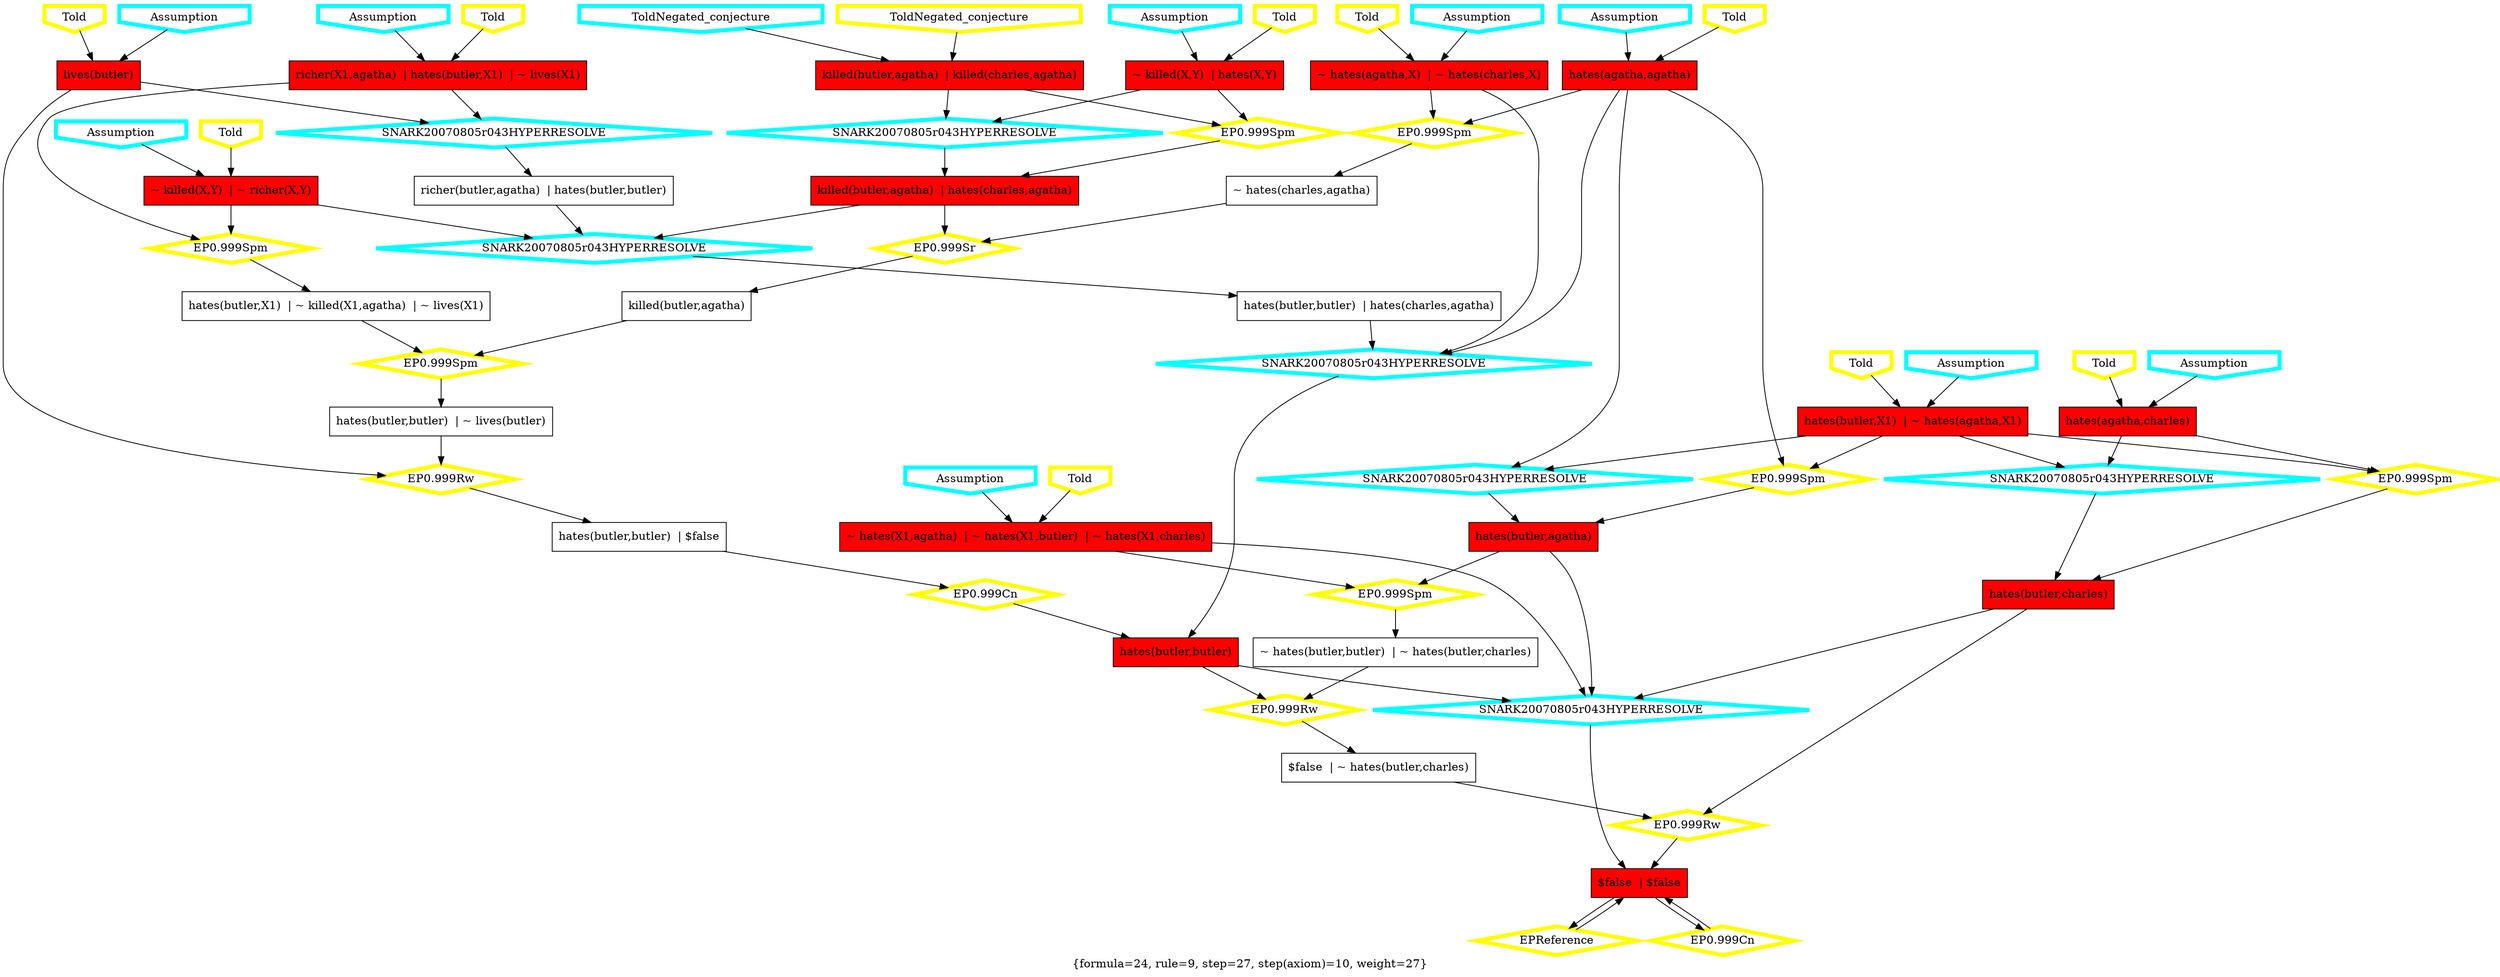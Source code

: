 digraph g 
{ labelloc=b label="{formula=24, rule=9, step=27, step(axiom)=10, weight=27}"  
 "x_517" [ URL="http://inference-web.org/proofs/tptp/Solutions/PUZ/PUZ001-1/EP---1.1/answer.owl#ns_5_conclusion" color="black" shape="box" label="~ hates(agatha,X1)  | ~ hates(charles,X1)" fillcolor="red" style="filled"  ];
  "x_505" [ URL="http://inference-web.org/proofs/tptp/Solutions/PUZ/PUZ001-1/EP---1.1/answer.owl#ns_14_conclusion" color="black" shape="box" label="hates(butler,agatha)" fillcolor="red" style="filled"  ];
  "x_504" [ URL="http://inference-web.org/proofs/tptp/Solutions/PUZ/PUZ001-1/SNARK---20080805r005/answer.owl#ns_no_one_hates_everyone_conclusion" color="black" shape="box" label="~ hates(X,agatha)  | ~ hates(X,butler)  | ~ hates(X,charles)" fillcolor="red" style="filled"  ];
  "x_519" [ URL="http://inference-web.org/proofs/tptp/Solutions/PUZ/PUZ001-1/SNARK---20080805r005/answer.owl#ns_17_conclusion" color="black" shape="box" label="hates(butler,butler)  | hates(charles,agatha)" fillcolor="white" style="filled"  ];
  "x_520" [ URL="http://inference-web.org/proofs/tptp/Solutions/PUZ/PUZ001-1/SNARK---20080805r005/answer.owl#ns_agatha_hates_charles_conclusion" color="black" shape="box" label="hates(agatha,charles)" fillcolor="red" style="filled"  ];
  "x_548" [ URL="http://inference-web.org/proofs/tptp/Solutions/PUZ/PUZ001-1/EP---1.1/answer.owl#ns_4_conclusion" color="black" shape="box" label="~ killed(X1,X2)  | ~ richer(X1,X2)" fillcolor="red" style="filled"  ];
  "x_548" [ URL="http://inference-web.org/proofs/tptp/Solutions/PUZ/PUZ001-1/SNARK---20080805r005/answer.owl#ns_poorer_killer_conclusion" color="black" shape="box" label="~ killed(X,Y)  | ~ richer(X,Y)" fillcolor="red" style="filled"  ];
  "x_550" [ URL="http://inference-web.org/proofs/tptp/Solutions/PUZ/PUZ001-1/EP---1.1/answer.owl#ns_16_conclusion" color="black" shape="box" label="~ hates(charles,agatha)" fillcolor="white" style="filled"  ];
  "x_507" [ URL="http://inference-web.org/proofs/tptp/Solutions/PUZ/PUZ001-1/EP---1.1/answer.owl#ns_31_conclusion" color="black" shape="box" label="hates(butler,butler)" fillcolor="red" style="filled"  ];
  "x_552" [ URL="http://inference-web.org/proofs/tptp/Solutions/PUZ/PUZ001-1/EP---1.1/answer.owl#ns_22_conclusion" color="black" shape="box" label="~ hates(butler,butler)  | ~ hates(butler,charles)" fillcolor="white" style="filled"  ];
  "x_506" [ URL="http://inference-web.org/proofs/tptp/Solutions/PUZ/PUZ001-1/SNARK---20080805r005/answer.owl#ns_14_conclusion" color="black" shape="box" label="hates(butler,charles)" fillcolor="red" style="filled"  ];
  "x_527" [ URL="http://inference-web.org/proofs/tptp/Solutions/PUZ/PUZ001-1/EP---1.1/answer.owl#ns_34_conclusion" color="black" shape="box" label="$false" fillcolor="red" style="filled"  ];
  "x_507" [ URL="http://inference-web.org/proofs/tptp/Solutions/PUZ/PUZ001-1/SNARK---20080805r005/answer.owl#ns_18_conclusion" color="black" shape="box" label="hates(butler,butler)" fillcolor="red" style="filled"  ];
  "x_554" [ URL="http://inference-web.org/proofs/tptp/Solutions/PUZ/PUZ001-1/SNARK---20080805r005/answer.owl#ns_same_hates_conclusion" color="black" shape="box" label="~ hates(agatha,X)  | hates(butler,X)" fillcolor="red" style="filled"  ];
  "x_556" [ URL="http://inference-web.org/proofs/tptp/Solutions/PUZ/PUZ001-1/EP---1.1/answer.owl#ns_13_conclusion" color="black" shape="box" label="hates(charles,agatha)  | killed(butler,agatha)" fillcolor="red" style="filled"  ];
  "x_556" [ URL="http://inference-web.org/proofs/tptp/Solutions/PUZ/PUZ001-1/SNARK---20080805r005/answer.owl#ns_15_conclusion" color="black" shape="box" label="killed(butler,agatha)  | hates(charles,agatha)" fillcolor="red" style="filled"  ];
  "x_554" [ URL="http://inference-web.org/proofs/tptp/Solutions/PUZ/PUZ001-1/EP---1.1/answer.owl#ns_10_conclusion" color="black" shape="box" label="hates(butler,X1)  | ~ hates(agatha,X1)" fillcolor="red" style="filled"  ];
  "x_520" [ URL="http://inference-web.org/proofs/tptp/Solutions/PUZ/PUZ001-1/EP---1.1/answer.owl#ns_8_conclusion" color="black" shape="box" label="hates(agatha,charles)" fillcolor="red" style="filled"  ];
  "x_486" [ URL="http://inference-web.org/proofs/tptp/Solutions/PUZ/PUZ001-1/EP---1.1/answer.owl#ns_9_conclusion" color="black" shape="box" label="hates(X1,X2)  | ~ killed(X1,X2)" fillcolor="red" style="filled"  ];
  "x_484" [ URL="http://inference-web.org/proofs/tptp/Solutions/PUZ/PUZ001-1/EP---1.1/answer.owl#ns_29_conclusion" color="black" shape="box" label="hates(butler,butler)  | ~ lives(butler)" fillcolor="white" style="filled"  ];
  "x_485" [ URL="http://inference-web.org/proofs/tptp/Solutions/PUZ/PUZ001-1/EP---1.1/answer.owl#ns_18_conclusion" color="black" shape="box" label="hates(butler,X1)  | ~ killed(X1,agatha)  | ~ lives(X1)" fillcolor="white" style="filled"  ];
  "x_486" [ URL="http://inference-web.org/proofs/tptp/Solutions/PUZ/PUZ001-1/SNARK---20080805r005/answer.owl#ns_killer_hates_victim_conclusion" color="black" shape="box" label="~ killed(X,Y)  | hates(X,Y)" fillcolor="red" style="filled"  ];
  "x_562" [ URL="http://inference-web.org/proofs/tptp/Solutions/PUZ/PUZ001-1/EP---1.1/answer.owl#ns_32_conclusion" color="black" shape="box" label="$false  | ~ hates(butler,charles)" fillcolor="white" style="filled"  ];
  "x_517" [ URL="http://inference-web.org/proofs/tptp/Solutions/PUZ/PUZ001-1/SNARK---20080805r005/answer.owl#ns_different_hates_conclusion" color="black" shape="box" label="~ hates(agatha,X)  | ~ hates(charles,X)" fillcolor="red" style="filled"  ];
  "x_538" [ URL="http://inference-web.org/proofs/tptp/Solutions/PUZ/PUZ001-1/EP---1.1/answer.owl#ns_2_conclusion" color="black" shape="box" label="lives(butler)" fillcolor="red" style="filled"  ];
  "x_527" [ URL="http://inference-web.org/proofs/tptp/Solutions/PUZ/PUZ001-1/SNARK---20080805r005/answer.owl#ns_19_conclusion" color="black" shape="box" label="$false" fillcolor="red" style="filled"  ];
  "x_505" [ URL="http://inference-web.org/proofs/tptp/Solutions/PUZ/PUZ001-1/SNARK---20080805r005/answer.owl#ns_13_conclusion" color="black" shape="box" label="hates(butler,agatha)" fillcolor="red" style="filled"  ];
  "x_565" [ URL="http://inference-web.org/proofs/tptp/Solutions/PUZ/PUZ001-1/EP---1.1/answer.owl#ns_7_conclusion" color="black" shape="box" label="hates(agatha,agatha)" fillcolor="red" style="filled"  ];
  "x_506" [ URL="http://inference-web.org/proofs/tptp/Solutions/PUZ/PUZ001-1/EP---1.1/answer.owl#ns_15_conclusion" color="black" shape="box" label="hates(butler,charles)" fillcolor="red" style="filled"  ];
  "x_565" [ URL="http://inference-web.org/proofs/tptp/Solutions/PUZ/PUZ001-1/SNARK---20080805r005/answer.owl#ns_agatha_hates_agatha_conclusion" color="black" shape="box" label="hates(agatha,agatha)" fillcolor="red" style="filled"  ];
  "x_567" [ URL="http://inference-web.org/proofs/tptp/Solutions/PUZ/PUZ001-1/EP---1.1/answer.owl#ns_30_conclusion" color="black" shape="box" label="hates(butler,butler)  | $false" fillcolor="white" style="filled"  ];
  "x_527" [ URL="http://inference-web.org/proofs/tptp/Solutions/PUZ/PUZ001-1/EP---1.1/answer.owl#ns_35_conclusion" color="black" shape="box" label="$false" fillcolor="red" style="filled"  ];
  "x_504" [ URL="http://inference-web.org/proofs/tptp/Solutions/PUZ/PUZ001-1/EP---1.1/answer.owl#ns_6_conclusion" color="black" shape="box" label="~ hates(X1,agatha)  | ~ hates(X1,butler)  | ~ hates(X1,charles)" fillcolor="red" style="filled"  ];
  "x_499" [ URL="http://inference-web.org/proofs/tptp/Solutions/PUZ/PUZ001-1/SNARK---20080805r005/answer.owl#ns_butler_hates_poor_conclusion" color="black" shape="box" label="~ lives(X)  | richer(X,agatha)  | hates(butler,X)" fillcolor="red" style="filled"  ];
  "x_544" [ URL="http://inference-web.org/proofs/tptp/Solutions/PUZ/PUZ001-1/SNARK---20080805r005/answer.owl#ns_16_conclusion" color="black" shape="box" label="richer(butler,agatha)  | hates(butler,butler)" fillcolor="white" style="filled"  ];
  "x_527" [ URL="http://inference-web.org/proofs/tptp/Solutions/PUZ/PUZ001-1/EP---1.1/answer.owl#ns_33_conclusion" color="black" shape="box" label="$false  | $false" fillcolor="red" style="filled"  ];
  "x_570" [ URL="http://inference-web.org/proofs/tptp/Solutions/PUZ/PUZ001-1/EP---1.1/answer.owl#ns_25_conclusion" color="black" shape="box" label="killed(butler,agatha)" fillcolor="white" style="filled"  ];
  "x_545" [ URL="http://inference-web.org/proofs/tptp/Solutions/PUZ/PUZ001-1/EP---1.1/answer.owl#ns_12_conclusion" color="black" shape="box" label="killed(butler,agatha)  | killed(charles,agatha)" fillcolor="red" style="filled"  ];
  "x_545" [ URL="http://inference-web.org/proofs/tptp/Solutions/PUZ/PUZ001-1/SNARK---20080805r005/answer.owl#ns_prove_neither_charles_nor_butler_did_it_conclusion" color="black" shape="box" label="killed(butler,agatha)  | killed(charles,agatha)" fillcolor="red" style="filled"  ];
  "x_538" [ URL="http://inference-web.org/proofs/tptp/Solutions/PUZ/PUZ001-1/SNARK---20080805r005/answer.owl#ns_butler_conclusion" color="black" shape="box" label="lives(butler)" fillcolor="red" style="filled"  ];
  "x_499" [ URL="http://inference-web.org/proofs/tptp/Solutions/PUZ/PUZ001-1/EP---1.1/answer.owl#ns_11_conclusion" color="black" shape="box" label="richer(X1,agatha)  | hates(butler,X1)  | ~ lives(X1)" fillcolor="red" style="filled"  ];
  "-7f6e1133:12459e1f3c9:-78a2" [ URL="http://browser.inference-web.org/iwbrowser/BrowseNodeSet?url=http%3A%2F%2Finference-web.org%2Fproofs%2Ftptp%2FSolutions%2FPUZ%2FPUZ001-1%2FSNARK---20080805r005%2Fanswer.owl%23ns_14" color="cyan" shape="diamond" label="SNARK20070805r043HYPERRESOLVE" fillcolor="white" style="filled" penwidth="5"  ];
  "-7f6e1133:12459e1f3c9:-78a2" -> "x_506";
  "x_520" -> "-7f6e1133:12459e1f3c9:-78a2";
  "x_554" -> "-7f6e1133:12459e1f3c9:-78a2";
  "-7f6e1133:12459e1f3c9:-7896" [ URL="http://browser.inference-web.org/iwbrowser/BrowseNodeSet?url=http%3A%2F%2Finference-web.org%2Fproofs%2Ftptp%2FSolutions%2FPUZ%2FPUZ001-1%2FSNARK---20080805r005%2Fanswer.owl%23ns_18" color="cyan" shape="diamond" label="SNARK20070805r043HYPERRESOLVE" fillcolor="white" style="filled" penwidth="5"  ];
  "-7f6e1133:12459e1f3c9:-7896" -> "x_507";
  "x_517" -> "-7f6e1133:12459e1f3c9:-7896";
  "x_519" -> "-7f6e1133:12459e1f3c9:-7896";
  "x_565" -> "-7f6e1133:12459e1f3c9:-7896";
  "-7f6e1133:12459e1f3c9:-785b" [ URL="http://browser.inference-web.org/iwbrowser/BrowseNodeSet?url=http%3A%2F%2Finference-web.org%2Fproofs%2Ftptp%2FSolutions%2FPUZ%2FPUZ001-1%2FEP---1.1%2Fanswer.owl%23ns_2" color="yellow" shape="invhouse" label="Told" fillcolor="white" style="filled" penwidth="5"  ];
  "-7f6e1133:12459e1f3c9:-785b" -> "x_538";
  "-7f6e1133:12459e1f3c9:-7855" [ URL="http://browser.inference-web.org/iwbrowser/BrowseNodeSet?url=http%3A%2F%2Finference-web.org%2Fproofs%2Ftptp%2FSolutions%2FPUZ%2FPUZ001-1%2FEP---1.1%2Fanswer.owl%23ns_25" color="yellow" shape="diamond" label="EP0.999Sr" fillcolor="white" style="filled" penwidth="5"  ];
  "-7f6e1133:12459e1f3c9:-7855" -> "x_570";
  "x_550" -> "-7f6e1133:12459e1f3c9:-7855";
  "x_556" -> "-7f6e1133:12459e1f3c9:-7855";
  "-7f6e1133:12459e1f3c9:-7837" [ URL="http://browser.inference-web.org/iwbrowser/BrowseNodeSet?url=http%3A%2F%2Finference-web.org%2Fproofs%2Ftptp%2FSolutions%2FPUZ%2FPUZ001-1%2FEP---1.1%2Fanswer.owl%23ns_22" color="yellow" shape="diamond" label="EP0.999Spm" fillcolor="white" style="filled" penwidth="5"  ];
  "-7f6e1133:12459e1f3c9:-7837" -> "x_552";
  "x_504" -> "-7f6e1133:12459e1f3c9:-7837";
  "x_505" -> "-7f6e1133:12459e1f3c9:-7837";
  "-7f6e1133:12459e1f3c9:-788e" [ URL="http://browser.inference-web.org/iwbrowser/BrowseNodeSet?url=http%3A%2F%2Finference-web.org%2Fproofs%2Ftptp%2FSolutions%2FPUZ%2FPUZ001-1%2FSNARK---20080805r005%2Fanswer.owl%23ns_15" color="cyan" shape="diamond" label="SNARK20070805r043HYPERRESOLVE" fillcolor="white" style="filled" penwidth="5"  ];
  "-7f6e1133:12459e1f3c9:-788e" -> "x_556";
  "x_486" -> "-7f6e1133:12459e1f3c9:-788e";
  "x_545" -> "-7f6e1133:12459e1f3c9:-788e";
  "-7f6e1133:12459e1f3c9:-7888" [ URL="http://browser.inference-web.org/iwbrowser/BrowseNodeSet?url=http%3A%2F%2Finference-web.org%2Fproofs%2Ftptp%2FSolutions%2FPUZ%2FPUZ001-1%2FSNARK---20080805r005%2Fanswer.owl%23ns_killer_hates_victim" color="cyan" shape="invhouse" label="Assumption" fillcolor="white" style="filled" penwidth="5"  ];
  "-7f6e1133:12459e1f3c9:-7888" -> "x_486";
  "-7f6e1133:12459e1f3c9:-7843" [ URL="http://browser.inference-web.org/iwbrowser/BrowseNodeSet?url=http%3A%2F%2Finference-web.org%2Fproofs%2Ftptp%2FSolutions%2FPUZ%2FPUZ001-1%2FEP---1.1%2Fanswer.owl%23ns_9" color="yellow" shape="invhouse" label="Told" fillcolor="white" style="filled" penwidth="5"  ];
  "-7f6e1133:12459e1f3c9:-7843" -> "x_486";
  "-7f6e1133:12459e1f3c9:-78aa" [ URL="http://browser.inference-web.org/iwbrowser/BrowseNodeSet?url=http%3A%2F%2Finference-web.org%2Fproofs%2Ftptp%2FSolutions%2FPUZ%2FPUZ001-1%2FSNARK---20080805r005%2Fanswer.owl%23ns_agatha_hates_agatha" color="cyan" shape="invhouse" label="Assumption" fillcolor="white" style="filled" penwidth="5"  ];
  "-7f6e1133:12459e1f3c9:-78aa" -> "x_565";
  "-7f6e1133:12459e1f3c9:-783a" [ URL="http://browser.inference-web.org/iwbrowser/BrowseNodeSet?url=http%3A%2F%2Finference-web.org%2Fproofs%2Ftptp%2FSolutions%2FPUZ%2FPUZ001-1%2FEP---1.1%2Fanswer.owl%23ns_4" color="yellow" shape="invhouse" label="Told" fillcolor="white" style="filled" penwidth="5"  ];
  "-7f6e1133:12459e1f3c9:-783a" -> "x_548";
  "-7f6e1133:12459e1f3c9:-789f" [ URL="http://browser.inference-web.org/iwbrowser/BrowseNodeSet?url=http%3A%2F%2Finference-web.org%2Fproofs%2Ftptp%2FSolutions%2FPUZ%2FPUZ001-1%2FSNARK---20080805r005%2Fanswer.owl%23ns_agatha_hates_charles" color="cyan" shape="invhouse" label="Assumption" fillcolor="white" style="filled" penwidth="5"  ];
  "-7f6e1133:12459e1f3c9:-789f" -> "x_520";
  "-7f6e1133:12459e1f3c9:-7876" [ URL="http://browser.inference-web.org/iwbrowser/BrowseNodeSet?url=http%3A%2F%2Finference-web.org%2Fproofs%2Ftptp%2FSolutions%2FPUZ%2FPUZ001-1%2FSNARK---20080805r005%2Fanswer.owl%23ns_no_one_hates_everyone" color="cyan" shape="invhouse" label="Assumption" fillcolor="white" style="filled" penwidth="5"  ];
  "-7f6e1133:12459e1f3c9:-7876" -> "x_504";
  "-7f6e1133:12459e1f3c9:-7831" [ URL="http://browser.inference-web.org/iwbrowser/BrowseNodeSet?url=http%3A%2F%2Finference-web.org%2Fproofs%2Ftptp%2FSolutions%2FPUZ%2FPUZ001-1%2FEP---1.1%2Fanswer.owl%23ns_6" color="yellow" shape="invhouse" label="Told" fillcolor="white" style="filled" penwidth="5"  ];
  "-7f6e1133:12459e1f3c9:-7831" -> "x_504";
  "-7f6e1133:12459e1f3c9:-784f" [ URL="http://browser.inference-web.org/iwbrowser/BrowseNodeSet?url=http%3A%2F%2Finference-web.org%2Fproofs%2Ftptp%2FSolutions%2FPUZ%2FPUZ001-1%2FEP---1.1%2Fanswer.owl%23ns_7" color="yellow" shape="invhouse" label="Told" fillcolor="white" style="filled" penwidth="5"  ];
  "-7f6e1133:12459e1f3c9:-784f" -> "x_565";
  "-7f6e1133:12459e1f3c9:-7866" [ URL="http://browser.inference-web.org/iwbrowser/BrowseNodeSet?url=http%3A%2F%2Finference-web.org%2Fproofs%2Ftptp%2FSolutions%2FPUZ%2FPUZ001-1%2FEP---1.1%2Fanswer.owl%23ns_8" color="yellow" shape="invhouse" label="Told" fillcolor="white" style="filled" penwidth="5"  ];
  "-7f6e1133:12459e1f3c9:-7866" -> "x_520";
  "-7f6e1133:12459e1f3c9:-7860" [ URL="http://browser.inference-web.org/iwbrowser/BrowseNodeSet?url=http%3A%2F%2Finference-web.org%2Fproofs%2Ftptp%2FSolutions%2FPUZ%2FPUZ001-1%2FEP---1.1%2Fanswer.owl%23ns_31" color="yellow" shape="diamond" label="EP0.999Cn" fillcolor="white" style="filled" penwidth="5"  ];
  "-7f6e1133:12459e1f3c9:-7860" -> "x_507";
  "x_567" -> "-7f6e1133:12459e1f3c9:-7860";
  "-7f6e1133:12459e1f3c9:-787f" [ URL="http://browser.inference-web.org/iwbrowser/BrowseNodeSet?url=http%3A%2F%2Finference-web.org%2Fproofs%2Ftptp%2FSolutions%2FPUZ%2FPUZ001-1%2FSNARK---20080805r005%2Fanswer.owl%23ns_butler_hates_poor" color="cyan" shape="invhouse" label="Assumption" fillcolor="white" style="filled" penwidth="5"  ];
  "-7f6e1133:12459e1f3c9:-787f" -> "x_499";
  "-7f6e1133:12459e1f3c9:-7849" [ URL="http://browser.inference-web.org/iwbrowser/BrowseNodeSet?url=http%3A%2F%2Finference-web.org%2Fproofs%2Ftptp%2FSolutions%2FPUZ%2FPUZ001-1%2FEP---1.1%2Fanswer.owl%23ns_13" color="yellow" shape="diamond" label="EP0.999Spm" fillcolor="white" style="filled" penwidth="5"  ];
  "-7f6e1133:12459e1f3c9:-7849" -> "x_556";
  "x_486" -> "-7f6e1133:12459e1f3c9:-7849";
  "x_545" -> "-7f6e1133:12459e1f3c9:-7849";
  "-7f6e1133:12459e1f3c9:-7869" [ URL="http://browser.inference-web.org/iwbrowser/BrowseNodeSet?url=http%3A%2F%2Finference-web.org%2Fproofs%2Ftptp%2FSolutions%2FPUZ%2FPUZ001-1%2FEP---1.1%2Fanswer.owl%23ns_15" color="yellow" shape="diamond" label="EP0.999Spm" fillcolor="white" style="filled" penwidth="5"  ];
  "-7f6e1133:12459e1f3c9:-7869" -> "x_506";
  "x_520" -> "-7f6e1133:12459e1f3c9:-7869";
  "x_554" -> "-7f6e1133:12459e1f3c9:-7869";
  "-7f6e1133:12459e1f3c9:-785e" [ URL="http://browser.inference-web.org/iwbrowser/BrowseNodeSet?url=http%3A%2F%2Finference-web.org%2Fproofs%2Ftptp%2FSolutions%2FPUZ%2FPUZ001-1%2FEP---1.1%2Fanswer.owl%23ns_30" color="yellow" shape="diamond" label="EP0.999Rw" fillcolor="white" style="filled" penwidth="5"  ];
  "-7f6e1133:12459e1f3c9:-785e" -> "x_567";
  "x_484" -> "-7f6e1133:12459e1f3c9:-785e";
  "x_538" -> "-7f6e1133:12459e1f3c9:-785e";
  "-7f6e1133:12459e1f3c9:-7840" [ URL="http://browser.inference-web.org/iwbrowser/BrowseNodeSet?url=http%3A%2F%2Finference-web.org%2Fproofs%2Ftptp%2FSolutions%2FPUZ%2FPUZ001-1%2FEP---1.1%2Fanswer.owl%23ns_18" color="yellow" shape="diamond" label="EP0.999Spm" fillcolor="white" style="filled" penwidth="5"  ];
  "-7f6e1133:12459e1f3c9:-7840" -> "x_485";
  "x_499" -> "-7f6e1133:12459e1f3c9:-7840";
  "x_548" -> "-7f6e1133:12459e1f3c9:-7840";
  "-7f6e1133:12459e1f3c9:-7899" [ URL="http://browser.inference-web.org/iwbrowser/BrowseNodeSet?url=http%3A%2F%2Finference-web.org%2Fproofs%2Ftptp%2FSolutions%2FPUZ%2FPUZ001-1%2FSNARK---20080805r005%2Fanswer.owl%23ns_13" color="cyan" shape="diamond" label="SNARK20070805r043HYPERRESOLVE" fillcolor="white" style="filled" penwidth="5"  ];
  "-7f6e1133:12459e1f3c9:-7899" -> "x_505";
  "x_554" -> "-7f6e1133:12459e1f3c9:-7899";
  "x_565" -> "-7f6e1133:12459e1f3c9:-7899";
  "-7f6e1133:12459e1f3c9:-788b" [ URL="http://browser.inference-web.org/iwbrowser/BrowseNodeSet?url=http%3A%2F%2Finference-web.org%2Fproofs%2Ftptp%2FSolutions%2FPUZ%2FPUZ001-1%2FSNARK---20080805r005%2Fanswer.owl%23ns_prove_neither_charles_nor_butler_did_it" color="cyan" shape="invhouse" label="ToldNegated_conjecture" fillcolor="white" style="filled" penwidth="5"  ];
  "-7f6e1133:12459e1f3c9:-788b" -> "x_545";
  "-7f6e1133:12459e1f3c9:-7885" [ URL="http://browser.inference-web.org/iwbrowser/BrowseNodeSet?url=http%3A%2F%2Finference-web.org%2Fproofs%2Ftptp%2FSolutions%2FPUZ%2FPUZ001-1%2FSNARK---20080805r005%2Fanswer.owl%23ns_16" color="cyan" shape="diamond" label="SNARK20070805r043HYPERRESOLVE" fillcolor="white" style="filled" penwidth="5"  ];
  "-7f6e1133:12459e1f3c9:-7885" -> "x_544";
  "x_499" -> "-7f6e1133:12459e1f3c9:-7885";
  "x_538" -> "-7f6e1133:12459e1f3c9:-7885";
  "-7f6e1133:12459e1f3c9:-7834" [ URL="http://browser.inference-web.org/iwbrowser/BrowseNodeSet?url=http%3A%2F%2Finference-web.org%2Fproofs%2Ftptp%2FSolutions%2FPUZ%2FPUZ001-1%2FEP---1.1%2Fanswer.owl%23ns_14" color="yellow" shape="diamond" label="EP0.999Spm" fillcolor="white" style="filled" penwidth="5"  ];
  "-7f6e1133:12459e1f3c9:-7834" -> "x_505";
  "x_554" -> "-7f6e1133:12459e1f3c9:-7834";
  "x_565" -> "-7f6e1133:12459e1f3c9:-7834";
  "-7f6e1133:12459e1f3c9:-78a7" [ URL="http://browser.inference-web.org/iwbrowser/BrowseNodeSet?url=http%3A%2F%2Finference-web.org%2Fproofs%2Ftptp%2FSolutions%2FPUZ%2FPUZ001-1%2FSNARK---20080805r005%2Fanswer.owl%23answer" color="cyan" shape="diamond" label="SNARK20070805r043HYPERRESOLVE" fillcolor="white" style="filled" penwidth="5"  ];
  "-7f6e1133:12459e1f3c9:-78a7" -> "x_527";
  "x_504" -> "-7f6e1133:12459e1f3c9:-78a7";
  "x_505" -> "-7f6e1133:12459e1f3c9:-78a7";
  "x_506" -> "-7f6e1133:12459e1f3c9:-78a7";
  "x_507" -> "-7f6e1133:12459e1f3c9:-78a7";
  "-7f6e1133:12459e1f3c9:-7870" [ URL="http://browser.inference-web.org/iwbrowser/BrowseNodeSet?url=http%3A%2F%2Finference-web.org%2Fproofs%2Ftptp%2FSolutions%2FPUZ%2FPUZ001-1%2FEP---1.1%2Fanswer.owl%23answer" color="yellow" shape="diamond" label="EPReference" fillcolor="white" style="filled" penwidth="5"  ];
  "-7f6e1133:12459e1f3c9:-7870" -> "x_527";
  "x_527" -> "-7f6e1133:12459e1f3c9:-7870";
  "-7f6e1133:12459e1f3c9:-784c" [ URL="http://browser.inference-web.org/iwbrowser/BrowseNodeSet?url=http%3A%2F%2Finference-web.org%2Fproofs%2Ftptp%2FSolutions%2FPUZ%2FPUZ001-1%2FEP---1.1%2Fanswer.owl%23ns_5" color="yellow" shape="invhouse" label="Told" fillcolor="white" style="filled" penwidth="5"  ];
  "-7f6e1133:12459e1f3c9:-784c" -> "x_517";
  "-7f6e1133:12459e1f3c9:-7852" [ URL="http://browser.inference-web.org/iwbrowser/BrowseNodeSet?url=http%3A%2F%2Finference-web.org%2Fproofs%2Ftptp%2FSolutions%2FPUZ%2FPUZ001-1%2FEP---1.1%2Fanswer.owl%23ns_16" color="yellow" shape="diamond" label="EP0.999Spm" fillcolor="white" style="filled" penwidth="5"  ];
  "-7f6e1133:12459e1f3c9:-7852" -> "x_550";
  "x_517" -> "-7f6e1133:12459e1f3c9:-7852";
  "x_565" -> "-7f6e1133:12459e1f3c9:-7852";
  "-7f6e1133:12459e1f3c9:-783d" [ URL="http://browser.inference-web.org/iwbrowser/BrowseNodeSet?url=http%3A%2F%2Finference-web.org%2Fproofs%2Ftptp%2FSolutions%2FPUZ%2FPUZ001-1%2FEP---1.1%2Fanswer.owl%23ns_11" color="yellow" shape="invhouse" label="Told" fillcolor="white" style="filled" penwidth="5"  ];
  "-7f6e1133:12459e1f3c9:-783d" -> "x_499";
  "-7f6e1133:12459e1f3c9:-7882" [ URL="http://browser.inference-web.org/iwbrowser/BrowseNodeSet?url=http%3A%2F%2Finference-web.org%2Fproofs%2Ftptp%2FSolutions%2FPUZ%2FPUZ001-1%2FSNARK---20080805r005%2Fanswer.owl%23ns_butler" color="cyan" shape="invhouse" label="Assumption" fillcolor="white" style="filled" penwidth="5"  ];
  "-7f6e1133:12459e1f3c9:-7882" -> "x_538";
  "-7f6e1133:12459e1f3c9:-789c" [ URL="http://browser.inference-web.org/iwbrowser/BrowseNodeSet?url=http%3A%2F%2Finference-web.org%2Fproofs%2Ftptp%2FSolutions%2FPUZ%2FPUZ001-1%2FSNARK---20080805r005%2Fanswer.owl%23ns_same_hates" color="cyan" shape="invhouse" label="Assumption" fillcolor="white" style="filled" penwidth="5"  ];
  "-7f6e1133:12459e1f3c9:-789c" -> "x_554";
  "-7f6e1133:12459e1f3c9:-7873" [ URL="http://browser.inference-web.org/iwbrowser/BrowseNodeSet?url=http%3A%2F%2Finference-web.org%2Fproofs%2Ftptp%2FSolutions%2FPUZ%2FPUZ001-1%2FEP---1.1%2Fanswer.owl%23ns_10" color="yellow" shape="invhouse" label="Told" fillcolor="white" style="filled" penwidth="5"  ];
  "-7f6e1133:12459e1f3c9:-7873" -> "x_554";
  "-7f6e1133:12459e1f3c9:-7846" [ URL="http://browser.inference-web.org/iwbrowser/BrowseNodeSet?url=http%3A%2F%2Finference-web.org%2Fproofs%2Ftptp%2FSolutions%2FPUZ%2FPUZ001-1%2FEP---1.1%2Fanswer.owl%23ns_12" color="yellow" shape="invhouse" label="ToldNegated_conjecture" fillcolor="white" style="filled" penwidth="5"  ];
  "-7f6e1133:12459e1f3c9:-7846" -> "x_545";
  "-7f6e1133:12459e1f3c9:-7879" [ URL="http://browser.inference-web.org/iwbrowser/BrowseNodeSet?url=http%3A%2F%2Finference-web.org%2Fproofs%2Ftptp%2FSolutions%2FPUZ%2FPUZ001-1%2FSNARK---20080805r005%2Fanswer.owl%23ns_different_hates" color="cyan" shape="invhouse" label="Assumption" fillcolor="white" style="filled" penwidth="5"  ];
  "-7f6e1133:12459e1f3c9:-7879" -> "x_517";
  "-7f6e1133:12459e1f3c9:-787c" [ URL="http://browser.inference-web.org/iwbrowser/BrowseNodeSet?url=http%3A%2F%2Finference-web.org%2Fproofs%2Ftptp%2FSolutions%2FPUZ%2FPUZ001-1%2FSNARK---20080805r005%2Fanswer.owl%23ns_poorer_killer" color="cyan" shape="invhouse" label="Assumption" fillcolor="white" style="filled" penwidth="5"  ];
  "-7f6e1133:12459e1f3c9:-787c" -> "x_548";
  "-7f6e1133:12459e1f3c9:-786c" [ URL="http://browser.inference-web.org/iwbrowser/BrowseNodeSet?url=http%3A%2F%2Finference-web.org%2Fproofs%2Ftptp%2FSolutions%2FPUZ%2FPUZ001-1%2FEP---1.1%2Fanswer.owl%23ns_33" color="yellow" shape="diamond" label="EP0.999Rw" fillcolor="white" style="filled" penwidth="5"  ];
  "-7f6e1133:12459e1f3c9:-786c" -> "x_527";
  "x_506" -> "-7f6e1133:12459e1f3c9:-786c";
  "x_562" -> "-7f6e1133:12459e1f3c9:-786c";
  "-7f6e1133:12459e1f3c9:-7858" [ URL="http://browser.inference-web.org/iwbrowser/BrowseNodeSet?url=http%3A%2F%2Finference-web.org%2Fproofs%2Ftptp%2FSolutions%2FPUZ%2FPUZ001-1%2FEP---1.1%2Fanswer.owl%23ns_29" color="yellow" shape="diamond" label="EP0.999Spm" fillcolor="white" style="filled" penwidth="5"  ];
  "-7f6e1133:12459e1f3c9:-7858" -> "x_484";
  "x_485" -> "-7f6e1133:12459e1f3c9:-7858";
  "x_570" -> "-7f6e1133:12459e1f3c9:-7858";
  "-7f6e1133:12459e1f3c9:-7892" [ URL="http://browser.inference-web.org/iwbrowser/BrowseNodeSet?url=http%3A%2F%2Finference-web.org%2Fproofs%2Ftptp%2FSolutions%2FPUZ%2FPUZ001-1%2FSNARK---20080805r005%2Fanswer.owl%23ns_17" color="cyan" shape="diamond" label="SNARK20070805r043HYPERRESOLVE" fillcolor="white" style="filled" penwidth="5"  ];
  "-7f6e1133:12459e1f3c9:-7892" -> "x_519";
  "x_544" -> "-7f6e1133:12459e1f3c9:-7892";
  "x_548" -> "-7f6e1133:12459e1f3c9:-7892";
  "x_556" -> "-7f6e1133:12459e1f3c9:-7892";
  "-7f6e1133:12459e1f3c9:-786e" [ URL="http://browser.inference-web.org/iwbrowser/BrowseNodeSet?url=http%3A%2F%2Finference-web.org%2Fproofs%2Ftptp%2FSolutions%2FPUZ%2FPUZ001-1%2FEP---1.1%2Fanswer.owl%23ns_34" color="yellow" shape="diamond" label="EP0.999Cn" fillcolor="white" style="filled" penwidth="5"  ];
  "-7f6e1133:12459e1f3c9:-786e" -> "x_527";
  "x_527" -> "-7f6e1133:12459e1f3c9:-786e";
  "-7f6e1133:12459e1f3c9:-7863" [ URL="http://browser.inference-web.org/iwbrowser/BrowseNodeSet?url=http%3A%2F%2Finference-web.org%2Fproofs%2Ftptp%2FSolutions%2FPUZ%2FPUZ001-1%2FEP---1.1%2Fanswer.owl%23ns_32" color="yellow" shape="diamond" label="EP0.999Rw" fillcolor="white" style="filled" penwidth="5"  ];
  "-7f6e1133:12459e1f3c9:-7863" -> "x_562";
  "x_507" -> "-7f6e1133:12459e1f3c9:-7863";
  "x_552" -> "-7f6e1133:12459e1f3c9:-7863";
  }
